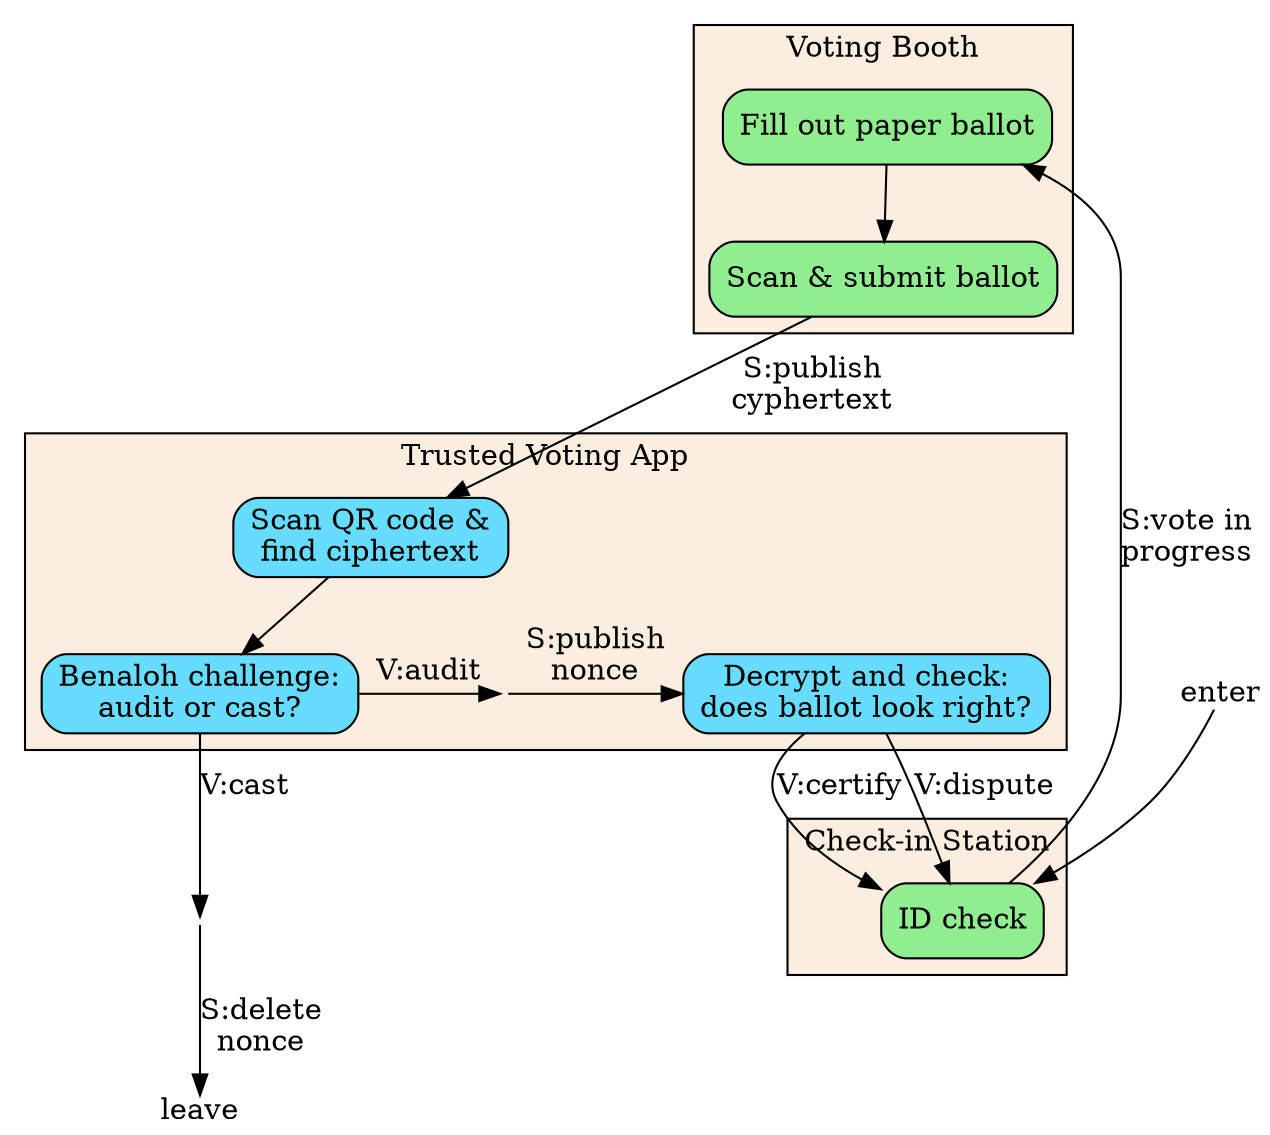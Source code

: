 digraph proposed_workflow {
  rankdir=TB
  bgcolor=transparent
  node [shape=box, style="rounded,filled", fillcolor=lightgreen]
  // edge [color=grey]

  enter [shape=plain,fillcolor=transparent]
  leave [shape=plain,fillcolor=transparent]
  enter -> id_check
  subgraph cluster_checkin {
    label="Check-in Station"
    bgcolor="#fbeee0"
    // id_check -> mint_vip_nft
    id_check [label="ID check"]
  }
  subgraph cluster_votingbooth {
    label="Voting Booth"
    bgcolor="#fbeee0"
    fill_out_ballot [label="Fill out paper ballot"]
    submit_ballot [label="Scan & submit ballot"]
    fill_out_ballot -> submit_ballot
  }
  subgraph cluster_app {
    label="Trusted Voting App"
    bgcolor="#fbeee0"
    node [fillcolor="#66ddff"] // blue
    confirm_onchain [label="Scan QR code &\nfind ciphertext"]
    submit_ballot -> confirm_onchain [label="S:publish\ncyphertext"]
    confirm_onchain -> audit_or_cast
    decrypt_ballot [label="Decrypt and check:\ndoes ballot look right?"]
    audit_or_cast [label="Benaloh challenge:\naudit or cast?",fillcolor="#66ddff"] // blue
    rank=same {audit_or_cast,decrypt_ballot}
    tmp1 [shape=point,style=invis]
    audit_or_cast -> tmp1 [label="V:audit"]
    tmp1 -> decrypt_ballot [label="S:publish\nnonce"]
    rank=same {audit_or_cast,tmp1,decrypt_ballot}
  }
  // TODO separate post
  // subgraph cluster_checkout {
  //   label="check-out station"
  //   mint_personal_nfts
  // }
  // subgraph cluster_dispute {
  //   label="arbitration"
  //   dispute -> open_ballot_box -> id_check
  // }
  // TODO separate post
  // subgraph cluster_verify {
  //   label="verifier app"
  //   verify_tally -> mint_verifier_nft
  // }
  id_check -> fill_out_ballot [label="S:vote in\nprogress"]
  // audit_or_cast -> mint_personal_nfts [label="cast"]
  tmp2 [shape=point,style=invis]
  audit_or_cast -> tmp2 [label="V:cast"]
  tmp2 -> leave [label="S:delete\nnonce"]
  decrypt_ballot -> id_check [label="V:certify"]
  decrypt_ballot -> id_check [label="V:dispute"]
  // id_check -> mint_personal_nfts [style="dashed"] // leave without voting
  // mint_personal_nfts -> verify_tally
  // mint_personal_nfts -> leave
  // mint_verifier_nft -> leave
}
